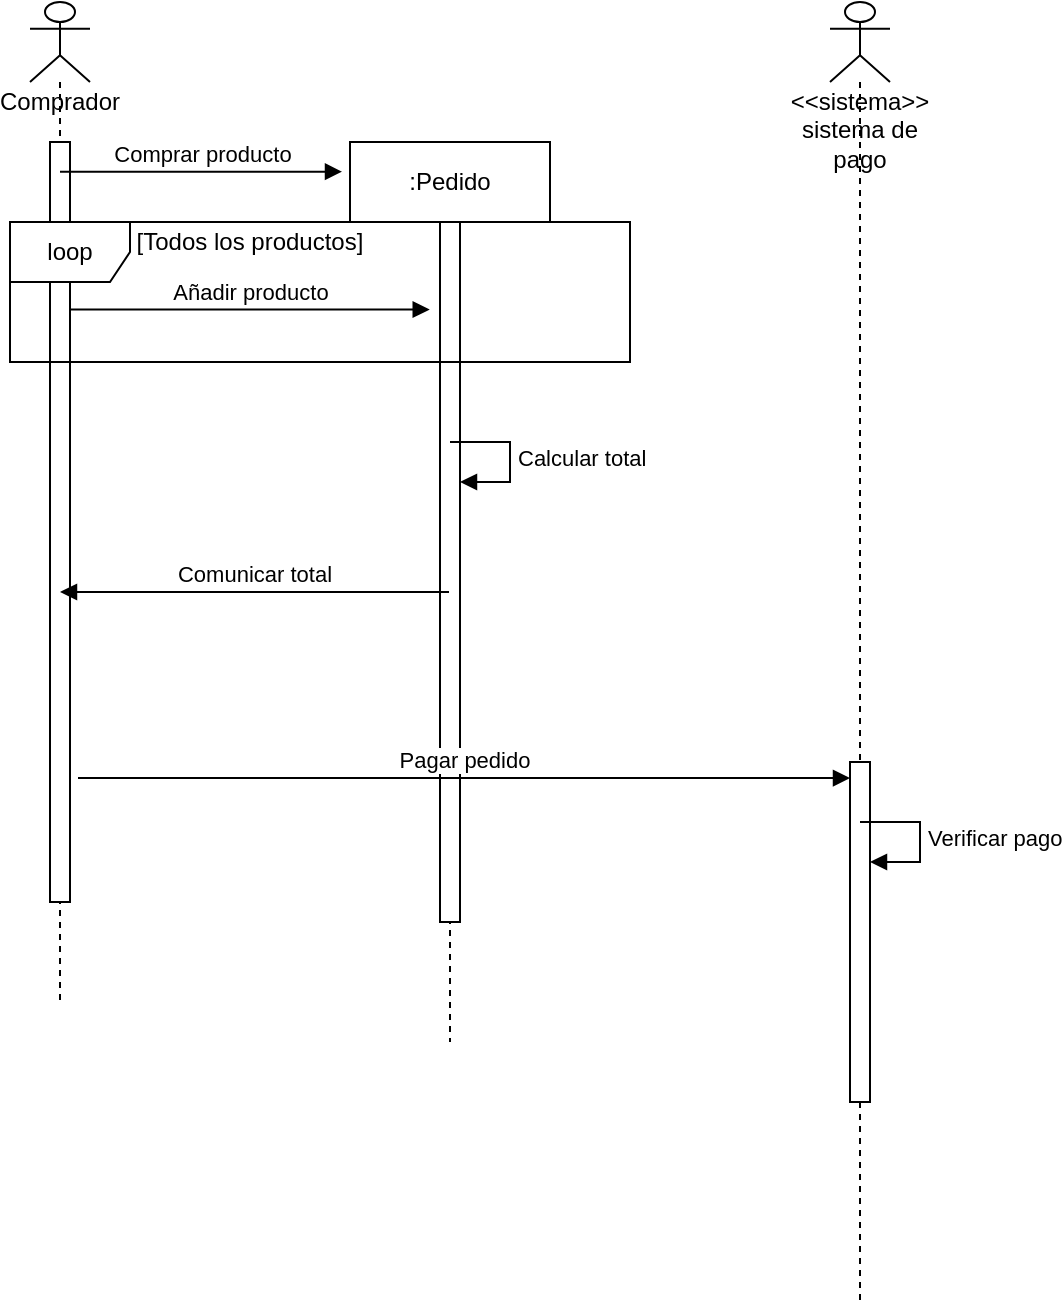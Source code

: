 <mxfile version="14.5.7" type="github">
  <diagram name="Page-1" id="13e1069c-82ec-6db2-03f1-153e76fe0fe0">
    <mxGraphModel dx="1662" dy="794" grid="1" gridSize="10" guides="1" tooltips="1" connect="1" arrows="1" fold="1" page="1" pageScale="1" pageWidth="1100" pageHeight="850" background="#ffffff" math="0" shadow="0">
      <root>
        <mxCell id="0" />
        <mxCell id="1" parent="0" />
        <mxCell id="BwTgDzvcS8eMvTGAKeEF-1" value="Comprador" style="shape=umlLifeline;participant=umlActor;perimeter=lifelinePerimeter;whiteSpace=wrap;html=1;container=1;collapsible=0;recursiveResize=0;verticalAlign=top;spacingTop=36;outlineConnect=0;" vertex="1" parent="1">
          <mxGeometry x="550" y="220" width="30" height="500" as="geometry" />
        </mxCell>
        <mxCell id="BwTgDzvcS8eMvTGAKeEF-3" value="" style="html=1;points=[];perimeter=orthogonalPerimeter;" vertex="1" parent="BwTgDzvcS8eMvTGAKeEF-1">
          <mxGeometry x="10" y="70" width="10" height="380" as="geometry" />
        </mxCell>
        <mxCell id="BwTgDzvcS8eMvTGAKeEF-2" value="&amp;lt;&amp;lt;sistema&amp;gt;&amp;gt;&lt;br&gt;sistema de pago" style="shape=umlLifeline;participant=umlActor;perimeter=lifelinePerimeter;whiteSpace=wrap;html=1;container=1;collapsible=0;recursiveResize=0;verticalAlign=top;spacingTop=36;outlineConnect=0;" vertex="1" parent="1">
          <mxGeometry x="950" y="220" width="30" height="650" as="geometry" />
        </mxCell>
        <mxCell id="BwTgDzvcS8eMvTGAKeEF-5" value="" style="html=1;points=[];perimeter=orthogonalPerimeter;" vertex="1" parent="BwTgDzvcS8eMvTGAKeEF-2">
          <mxGeometry x="10" y="380" width="10" height="170" as="geometry" />
        </mxCell>
        <mxCell id="BwTgDzvcS8eMvTGAKeEF-21" value="Verificar pago" style="edgeStyle=orthogonalEdgeStyle;html=1;align=left;spacingLeft=2;endArrow=block;rounded=0;entryX=1;entryY=0;" edge="1" parent="BwTgDzvcS8eMvTGAKeEF-2">
          <mxGeometry relative="1" as="geometry">
            <mxPoint x="15" y="410" as="sourcePoint" />
            <Array as="points">
              <mxPoint x="45" y="410" />
            </Array>
            <mxPoint x="20" y="430" as="targetPoint" />
          </mxGeometry>
        </mxCell>
        <mxCell id="BwTgDzvcS8eMvTGAKeEF-6" value="Comprar producto" style="html=1;verticalAlign=bottom;endArrow=block;entryX=-0.04;entryY=0.033;entryDx=0;entryDy=0;entryPerimeter=0;" edge="1" parent="1" source="BwTgDzvcS8eMvTGAKeEF-1" target="BwTgDzvcS8eMvTGAKeEF-7">
          <mxGeometry width="80" relative="1" as="geometry">
            <mxPoint x="660" y="390" as="sourcePoint" />
            <mxPoint x="660" y="299" as="targetPoint" />
          </mxGeometry>
        </mxCell>
        <mxCell id="BwTgDzvcS8eMvTGAKeEF-7" value=":Pedido" style="shape=umlLifeline;perimeter=lifelinePerimeter;whiteSpace=wrap;html=1;container=1;collapsible=0;recursiveResize=0;outlineConnect=0;" vertex="1" parent="1">
          <mxGeometry x="710" y="290" width="100" height="450" as="geometry" />
        </mxCell>
        <mxCell id="BwTgDzvcS8eMvTGAKeEF-8" value="" style="html=1;points=[];perimeter=orthogonalPerimeter;" vertex="1" parent="BwTgDzvcS8eMvTGAKeEF-7">
          <mxGeometry x="45" y="40" width="10" height="350" as="geometry" />
        </mxCell>
        <mxCell id="BwTgDzvcS8eMvTGAKeEF-13" value="Calcular total" style="edgeStyle=orthogonalEdgeStyle;html=1;align=left;spacingLeft=2;endArrow=block;rounded=0;entryX=1;entryY=0;" edge="1" parent="BwTgDzvcS8eMvTGAKeEF-7">
          <mxGeometry relative="1" as="geometry">
            <mxPoint x="50" y="150" as="sourcePoint" />
            <Array as="points">
              <mxPoint x="80" y="150" />
            </Array>
            <mxPoint x="55" y="170" as="targetPoint" />
          </mxGeometry>
        </mxCell>
        <mxCell id="BwTgDzvcS8eMvTGAKeEF-9" value="loop" style="shape=umlFrame;whiteSpace=wrap;html=1;" vertex="1" parent="1">
          <mxGeometry x="540" y="330" width="310" height="70" as="geometry" />
        </mxCell>
        <mxCell id="BwTgDzvcS8eMvTGAKeEF-10" value="[Todos los productos]" style="text;html=1;strokeColor=none;fillColor=none;align=center;verticalAlign=middle;whiteSpace=wrap;rounded=0;" vertex="1" parent="1">
          <mxGeometry x="600" y="330" width="120" height="20" as="geometry" />
        </mxCell>
        <mxCell id="BwTgDzvcS8eMvTGAKeEF-11" value="Añadir producto" style="html=1;verticalAlign=bottom;endArrow=block;exitX=0.097;exitY=0.625;exitDx=0;exitDy=0;exitPerimeter=0;entryX=0.677;entryY=0.625;entryDx=0;entryDy=0;entryPerimeter=0;" edge="1" parent="1" source="BwTgDzvcS8eMvTGAKeEF-9" target="BwTgDzvcS8eMvTGAKeEF-9">
          <mxGeometry width="80" relative="1" as="geometry">
            <mxPoint x="620" y="380" as="sourcePoint" />
            <mxPoint x="700" y="380" as="targetPoint" />
          </mxGeometry>
        </mxCell>
        <mxCell id="BwTgDzvcS8eMvTGAKeEF-14" value="Comunicar total" style="html=1;verticalAlign=bottom;endArrow=block;" edge="1" parent="1" source="BwTgDzvcS8eMvTGAKeEF-7" target="BwTgDzvcS8eMvTGAKeEF-1">
          <mxGeometry width="80" relative="1" as="geometry">
            <mxPoint x="620" y="380" as="sourcePoint" />
            <mxPoint x="700" y="380" as="targetPoint" />
          </mxGeometry>
        </mxCell>
        <mxCell id="BwTgDzvcS8eMvTGAKeEF-15" value="Pagar pedido" style="html=1;verticalAlign=bottom;endArrow=block;exitX=1.4;exitY=0.837;exitDx=0;exitDy=0;exitPerimeter=0;" edge="1" parent="1" source="BwTgDzvcS8eMvTGAKeEF-3" target="BwTgDzvcS8eMvTGAKeEF-5">
          <mxGeometry width="80" relative="1" as="geometry">
            <mxPoint x="820" y="560" as="sourcePoint" />
            <mxPoint x="900" y="560" as="targetPoint" />
          </mxGeometry>
        </mxCell>
      </root>
    </mxGraphModel>
  </diagram>
</mxfile>

